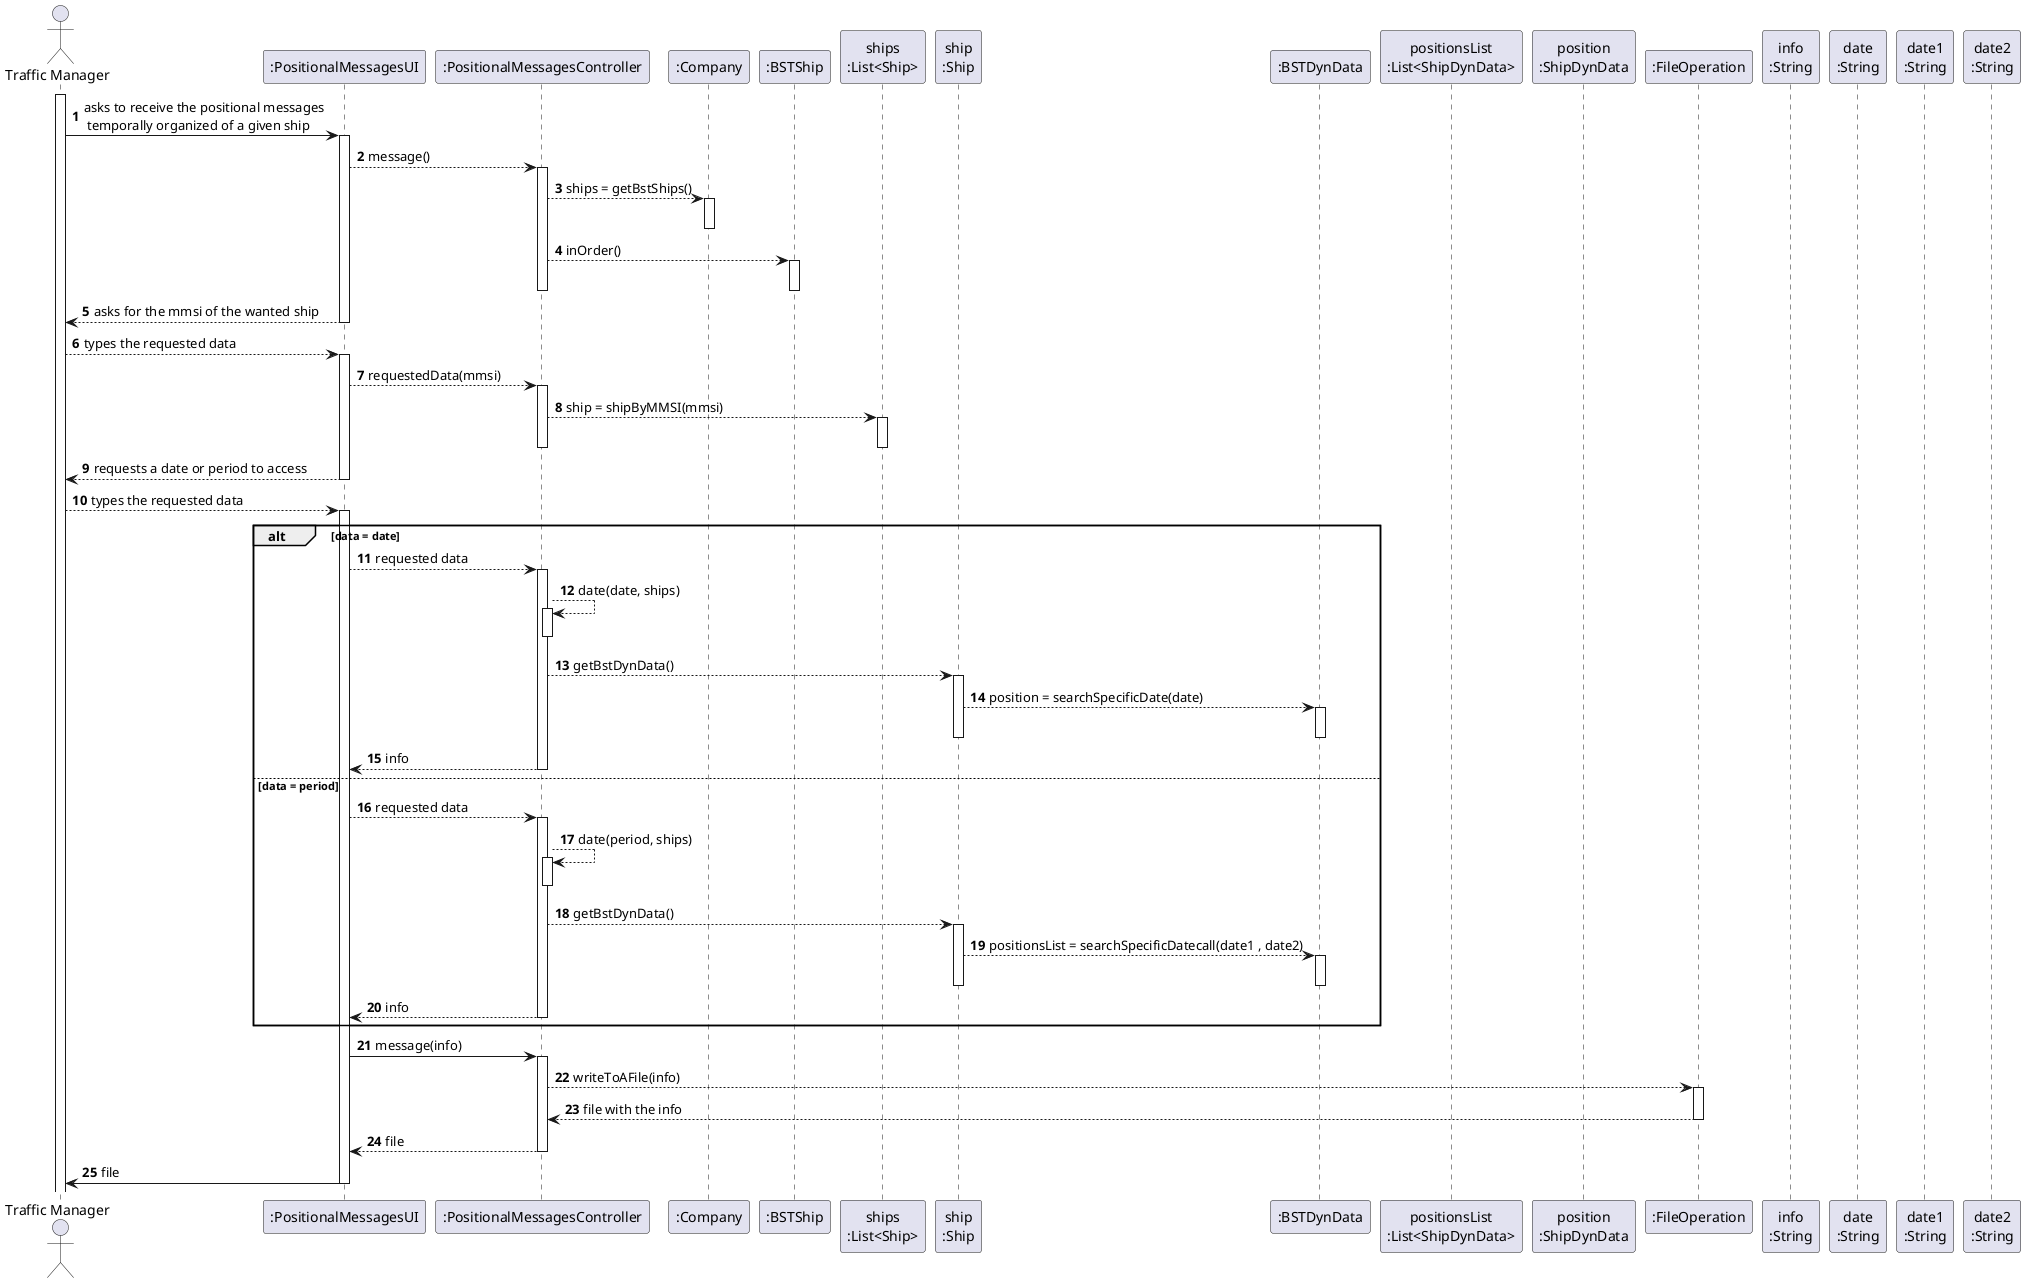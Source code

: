 @startuml
'https://plantuml.com/sequence-diagram

autonumber

actor "Traffic Manager" as TM
participant ":PositionalMessagesUI" as UI
participant ":PositionalMessagesController" as CTRL
participant ":Company" as C
participant ":BSTShip" as BST
participant "ships\n:List<Ship>" as LIST
participant "ship\n:Ship" as S
participant ":BSTDynData" as BSTDD
participant "positionsList\n:List<ShipDynData>" as POS
participant "position\n:ShipDynData" as P
participant ":FileOperation" as FILE
participant "info\n:String"
participant "date\n:String"
participant "date1\n:String"
participant "date2\n:String"

activate TM

TM -> UI: asks to receive the positional messages \n temporally organized of a given ship
activate UI
UI --> CTRL: message()
activate CTRL
CTRL --> C: ships = getBstShips()
activate C
deactivate C
CTRL --> BST: inOrder()
activate BST
deactivate BST

deactivate CTRL
UI --> TM: asks for the mmsi of the wanted ship
deactivate UI
TM --> UI: types the requested data
activate UI
UI --> CTRL: requestedData(mmsi)
activate CTRL
CTRL --> LIST: ship = shipByMMSI(mmsi)
activate LIST
deactivate LIST
deactivate CTRL
UI --> TM: requests a date or period to access
deactivate UI
TM --> UI: types the requested data
activate UI
alt data = date
UI --> CTRL: requested data
activate CTRL
CTRL --> CTRL: date(date, ships)
activate CTRL
deactivate CTRL
CTRL --> S: getBstDynData()
activate S
S --> BSTDD: position = searchSpecificDate(date)
activate BSTDD
deactivate BSTDD
deactivate S
CTRL --> UI: info
deactivate CTRL
else data = period
UI --> CTRL: requested data
activate CTRL
CTRL --> CTRL: date(period, ships)
activate CTRL
deactivate CTRL
CTRL --> S: getBstDynData()
activate S
S --> BSTDD: positionsList = searchSpecificDatecall(date1 , date2)
activate BSTDD
deactivate BSTDD
deactivate S
CTRL --> UI: info
deactivate CTRL
end
UI -> CTRL: message(info)
activate CTRL
CTRL --> FILE: writeToAFile(info)
activate FILE
FILE --> CTRL: file with the info
deactivate FILE
CTRL --> UI: file
deactivate CTRL

UI -> TM: file
deactivate UI







@enduml